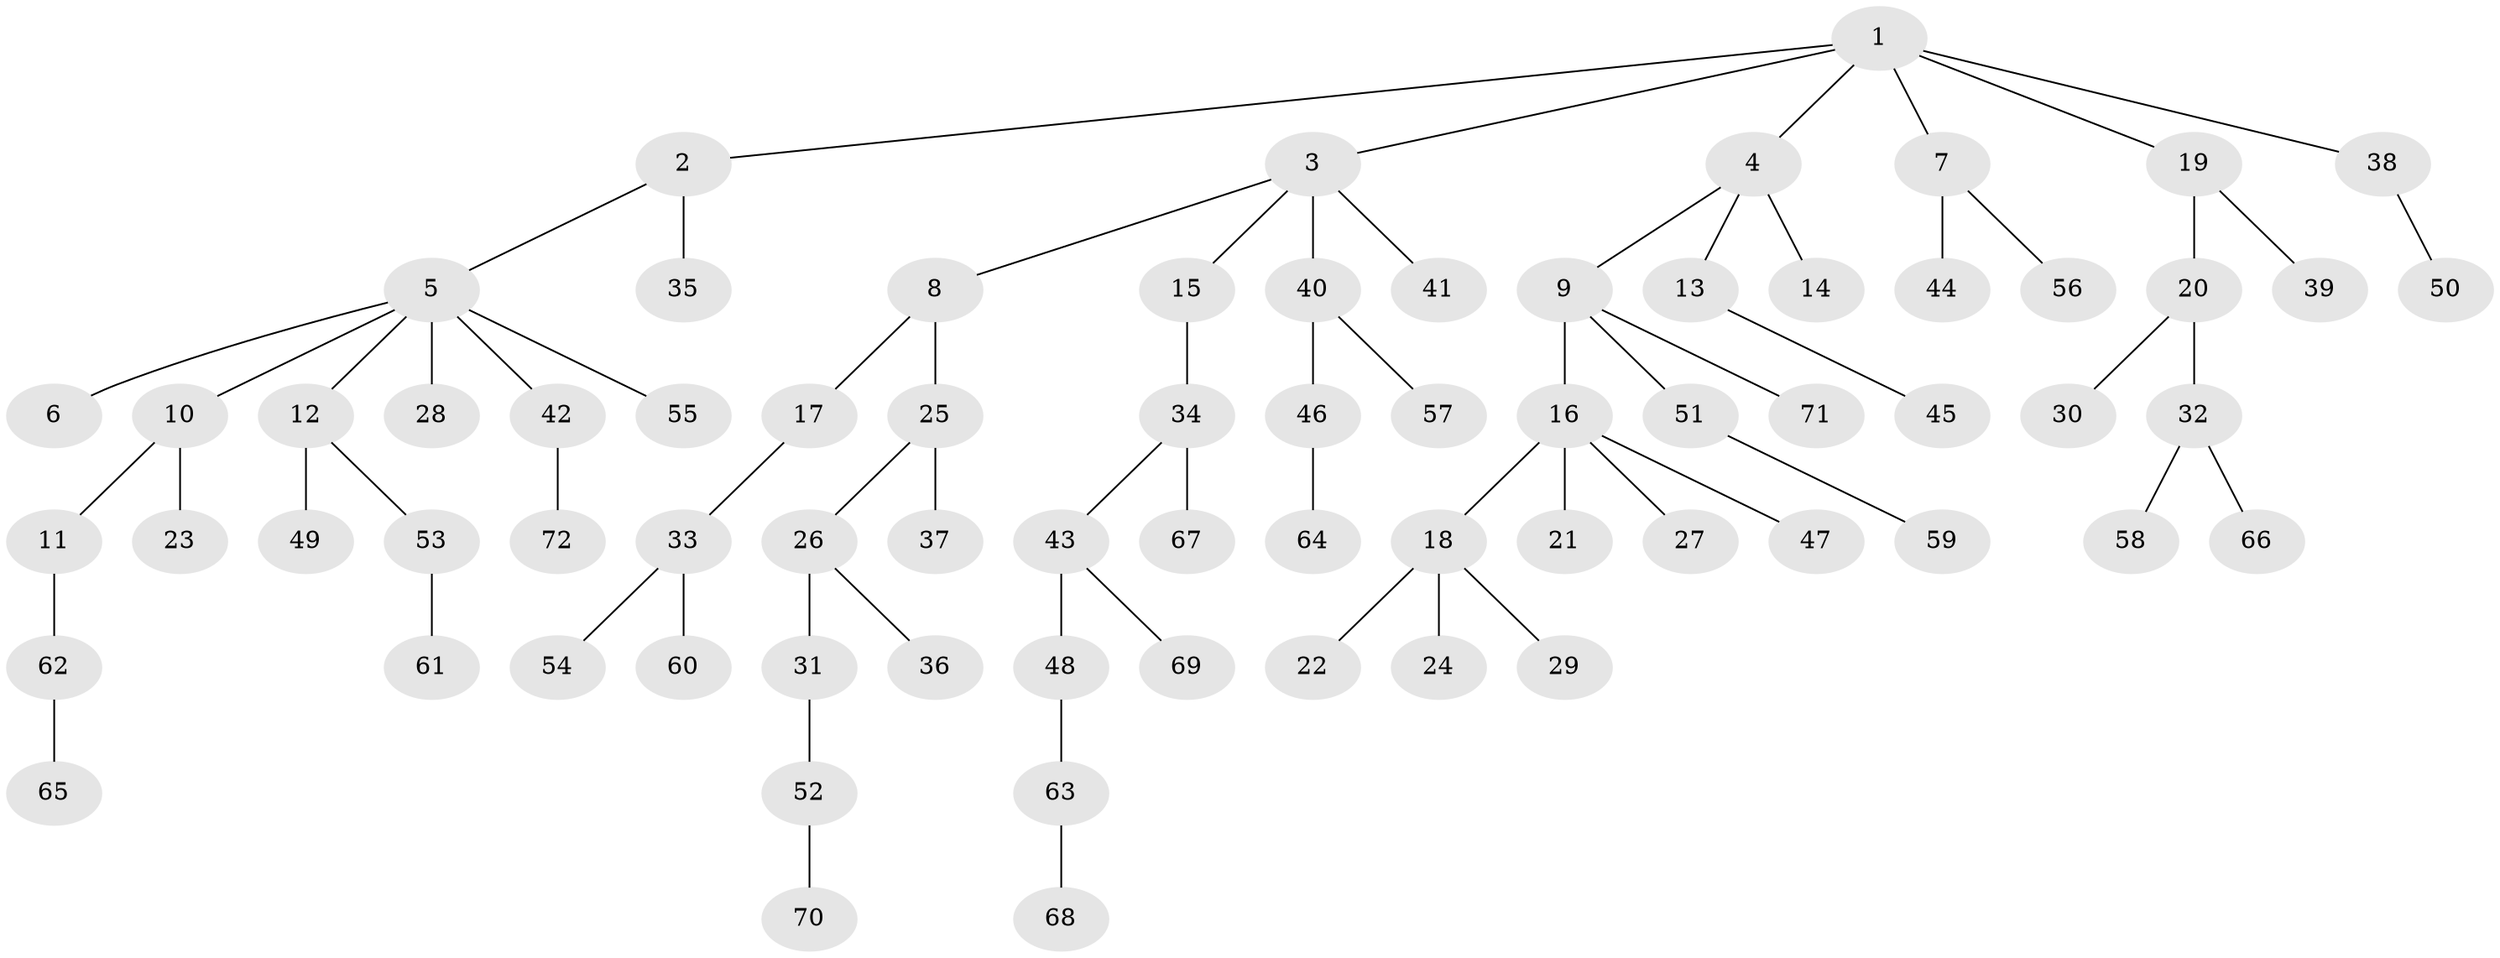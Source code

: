 // coarse degree distribution, {2: 0.3, 1: 0.6, 5: 0.02, 4: 0.04, 22: 0.02, 3: 0.02}
// Generated by graph-tools (version 1.1) at 2025/56/03/04/25 21:56:41]
// undirected, 72 vertices, 71 edges
graph export_dot {
graph [start="1"]
  node [color=gray90,style=filled];
  1;
  2;
  3;
  4;
  5;
  6;
  7;
  8;
  9;
  10;
  11;
  12;
  13;
  14;
  15;
  16;
  17;
  18;
  19;
  20;
  21;
  22;
  23;
  24;
  25;
  26;
  27;
  28;
  29;
  30;
  31;
  32;
  33;
  34;
  35;
  36;
  37;
  38;
  39;
  40;
  41;
  42;
  43;
  44;
  45;
  46;
  47;
  48;
  49;
  50;
  51;
  52;
  53;
  54;
  55;
  56;
  57;
  58;
  59;
  60;
  61;
  62;
  63;
  64;
  65;
  66;
  67;
  68;
  69;
  70;
  71;
  72;
  1 -- 2;
  1 -- 3;
  1 -- 4;
  1 -- 7;
  1 -- 19;
  1 -- 38;
  2 -- 5;
  2 -- 35;
  3 -- 8;
  3 -- 15;
  3 -- 40;
  3 -- 41;
  4 -- 9;
  4 -- 13;
  4 -- 14;
  5 -- 6;
  5 -- 10;
  5 -- 12;
  5 -- 28;
  5 -- 42;
  5 -- 55;
  7 -- 44;
  7 -- 56;
  8 -- 17;
  8 -- 25;
  9 -- 16;
  9 -- 51;
  9 -- 71;
  10 -- 11;
  10 -- 23;
  11 -- 62;
  12 -- 49;
  12 -- 53;
  13 -- 45;
  15 -- 34;
  16 -- 18;
  16 -- 21;
  16 -- 27;
  16 -- 47;
  17 -- 33;
  18 -- 22;
  18 -- 24;
  18 -- 29;
  19 -- 20;
  19 -- 39;
  20 -- 30;
  20 -- 32;
  25 -- 26;
  25 -- 37;
  26 -- 31;
  26 -- 36;
  31 -- 52;
  32 -- 58;
  32 -- 66;
  33 -- 54;
  33 -- 60;
  34 -- 43;
  34 -- 67;
  38 -- 50;
  40 -- 46;
  40 -- 57;
  42 -- 72;
  43 -- 48;
  43 -- 69;
  46 -- 64;
  48 -- 63;
  51 -- 59;
  52 -- 70;
  53 -- 61;
  62 -- 65;
  63 -- 68;
}
